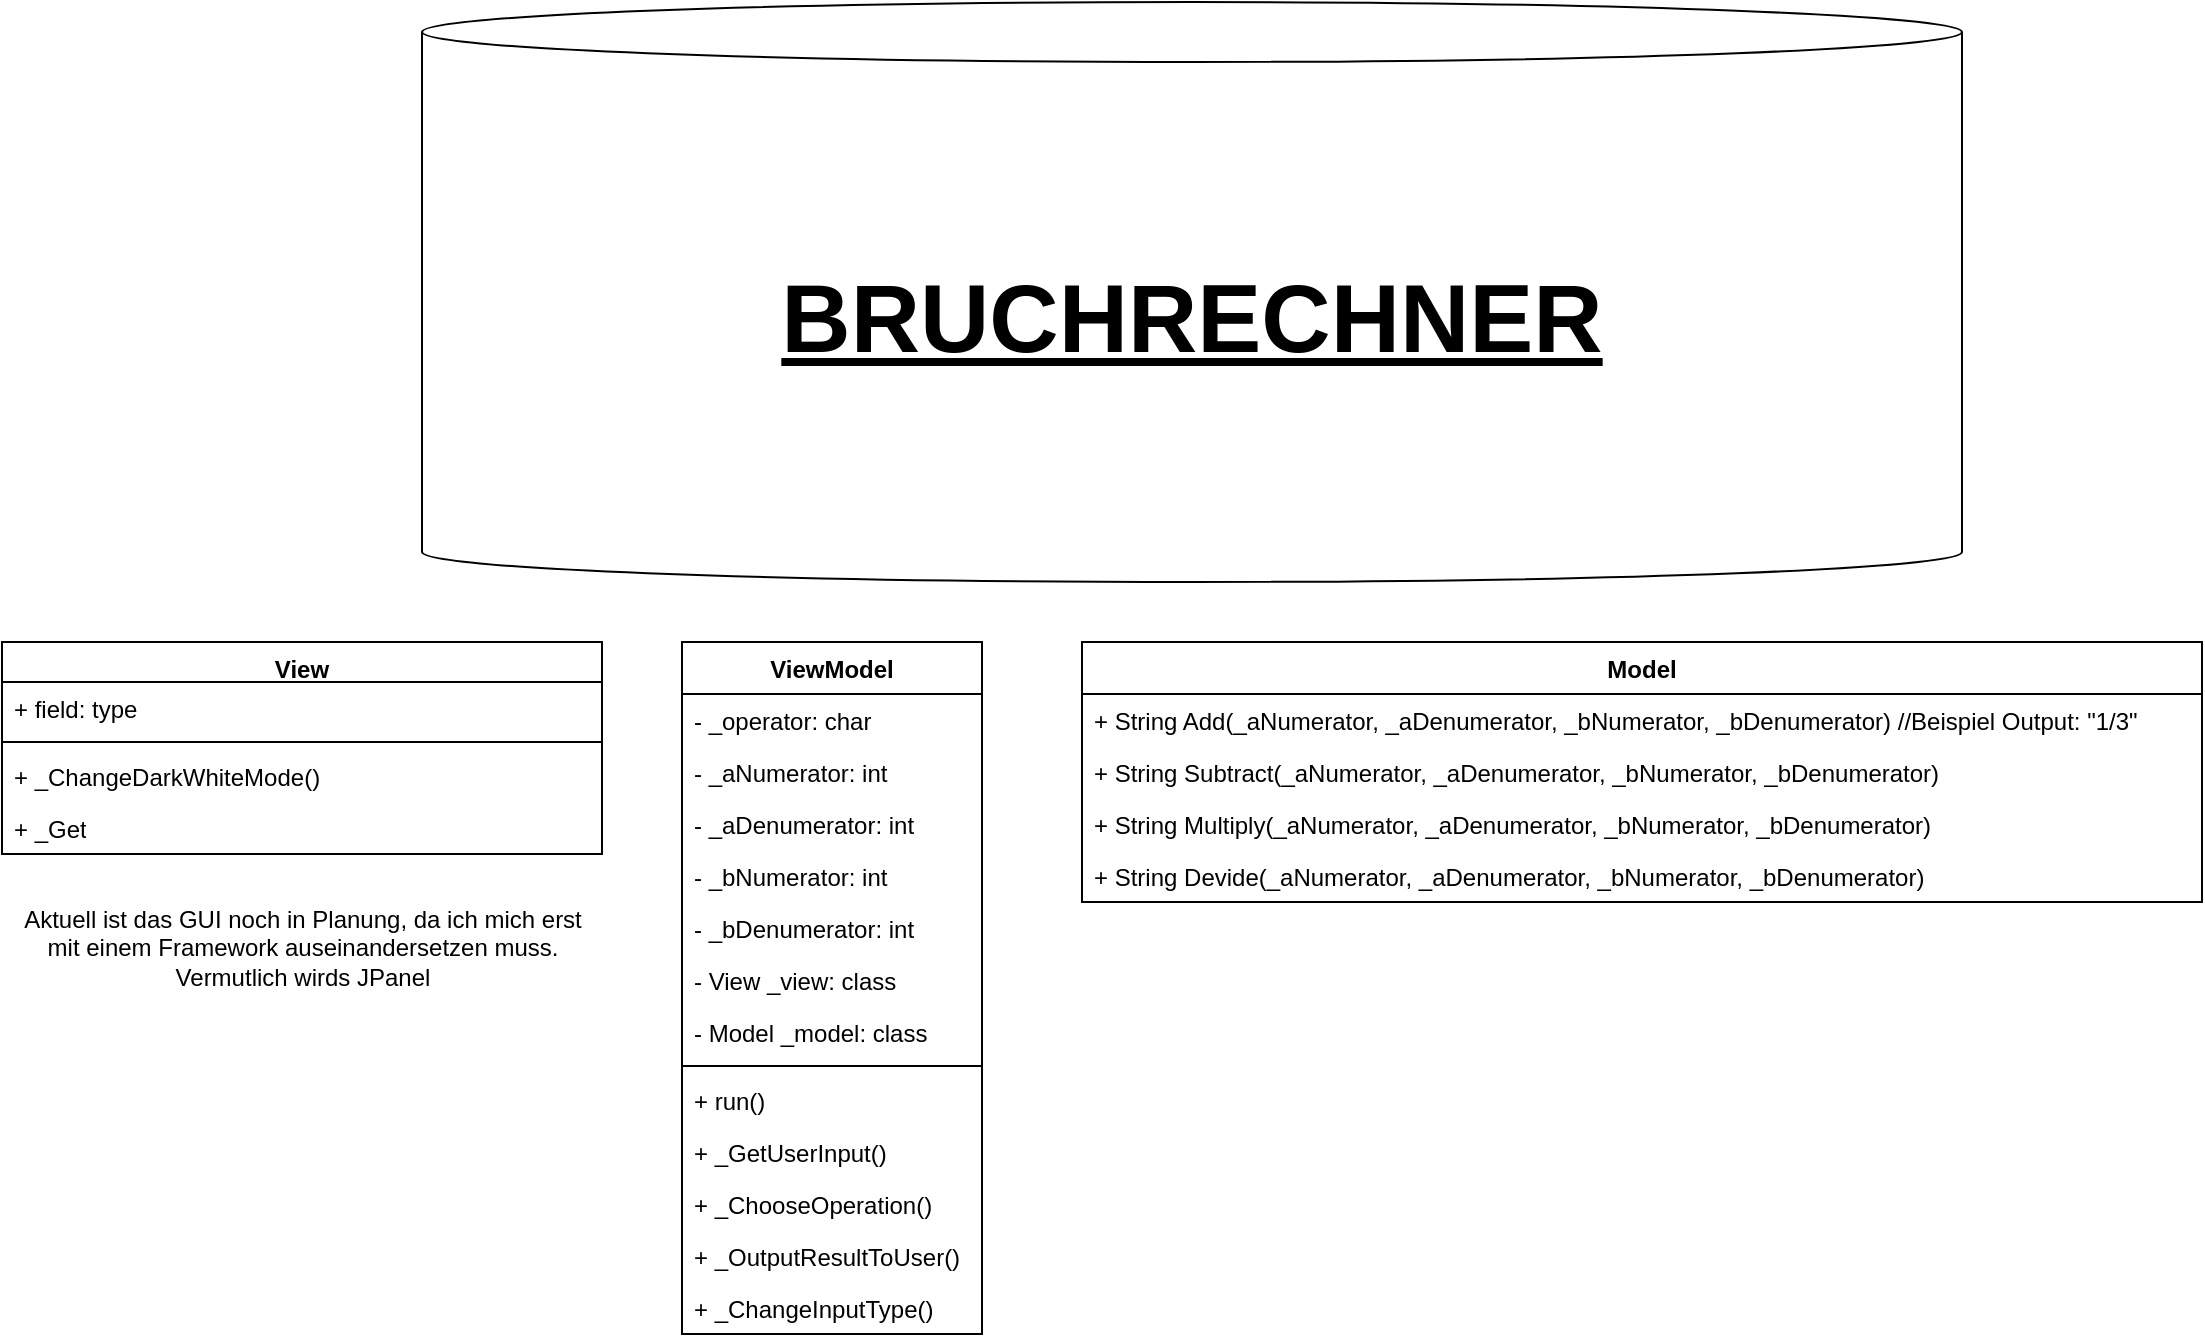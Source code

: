 <mxfile version="21.6.6" type="github">
  <diagram id="C5RBs43oDa-KdzZeNtuy" name="Page-1">
    <mxGraphModel dx="798" dy="988" grid="1" gridSize="10" guides="1" tooltips="1" connect="1" arrows="1" fold="1" page="1" pageScale="1" pageWidth="4681" pageHeight="3300" math="0" shadow="0">
      <root>
        <mxCell id="WIyWlLk6GJQsqaUBKTNV-0" />
        <mxCell id="WIyWlLk6GJQsqaUBKTNV-1" parent="WIyWlLk6GJQsqaUBKTNV-0" />
        <mxCell id="p-GFsPsFGfeXIm8vbsHW-0" value="View" style="swimlane;fontStyle=1;align=center;verticalAlign=top;childLayout=stackLayout;horizontal=1;startSize=20;horizontalStack=0;resizeParent=1;resizeParentMax=0;resizeLast=0;collapsible=1;marginBottom=0;whiteSpace=wrap;html=1;" parent="WIyWlLk6GJQsqaUBKTNV-1" vertex="1">
          <mxGeometry x="300" y="320" width="300" height="106" as="geometry" />
        </mxCell>
        <mxCell id="p-GFsPsFGfeXIm8vbsHW-1" value="+ field: type" style="text;strokeColor=none;fillColor=none;align=left;verticalAlign=top;spacingLeft=4;spacingRight=4;overflow=hidden;rotatable=0;points=[[0,0.5],[1,0.5]];portConstraint=eastwest;whiteSpace=wrap;html=1;" parent="p-GFsPsFGfeXIm8vbsHW-0" vertex="1">
          <mxGeometry y="20" width="300" height="26" as="geometry" />
        </mxCell>
        <mxCell id="p-GFsPsFGfeXIm8vbsHW-2" value="" style="line;strokeWidth=1;fillColor=none;align=left;verticalAlign=middle;spacingTop=-1;spacingLeft=3;spacingRight=3;rotatable=0;labelPosition=right;points=[];portConstraint=eastwest;strokeColor=inherit;" parent="p-GFsPsFGfeXIm8vbsHW-0" vertex="1">
          <mxGeometry y="46" width="300" height="8" as="geometry" />
        </mxCell>
        <mxCell id="p-GFsPsFGfeXIm8vbsHW-3" value="+ _ChangeDarkWhiteMode()" style="text;strokeColor=none;fillColor=none;align=left;verticalAlign=top;spacingLeft=4;spacingRight=4;overflow=hidden;rotatable=0;points=[[0,0.5],[1,0.5]];portConstraint=eastwest;whiteSpace=wrap;html=1;" parent="p-GFsPsFGfeXIm8vbsHW-0" vertex="1">
          <mxGeometry y="54" width="300" height="26" as="geometry" />
        </mxCell>
        <mxCell id="GqhxOihlaL3YjmrMIYbQ-4" value="+ _Get" style="text;strokeColor=none;fillColor=none;align=left;verticalAlign=top;spacingLeft=4;spacingRight=4;overflow=hidden;rotatable=0;points=[[0,0.5],[1,0.5]];portConstraint=eastwest;whiteSpace=wrap;html=1;" parent="p-GFsPsFGfeXIm8vbsHW-0" vertex="1">
          <mxGeometry y="80" width="300" height="26" as="geometry" />
        </mxCell>
        <mxCell id="p-GFsPsFGfeXIm8vbsHW-4" value="ViewModel&lt;br&gt;" style="swimlane;fontStyle=1;align=center;verticalAlign=top;childLayout=stackLayout;horizontal=1;startSize=26;horizontalStack=0;resizeParent=1;resizeParentMax=0;resizeLast=0;collapsible=1;marginBottom=0;whiteSpace=wrap;html=1;" parent="WIyWlLk6GJQsqaUBKTNV-1" vertex="1">
          <mxGeometry x="640" y="320" width="150" height="346" as="geometry" />
        </mxCell>
        <mxCell id="p-GFsPsFGfeXIm8vbsHW-5" value="- _operator: char" style="text;strokeColor=none;fillColor=none;align=left;verticalAlign=top;spacingLeft=4;spacingRight=4;overflow=hidden;rotatable=0;points=[[0,0.5],[1,0.5]];portConstraint=eastwest;whiteSpace=wrap;html=1;" parent="p-GFsPsFGfeXIm8vbsHW-4" vertex="1">
          <mxGeometry y="26" width="150" height="26" as="geometry" />
        </mxCell>
        <mxCell id="p-GFsPsFGfeXIm8vbsHW-16" value="- _aNumerator: int" style="text;strokeColor=none;fillColor=none;align=left;verticalAlign=top;spacingLeft=4;spacingRight=4;overflow=hidden;rotatable=0;points=[[0,0.5],[1,0.5]];portConstraint=eastwest;whiteSpace=wrap;html=1;" parent="p-GFsPsFGfeXIm8vbsHW-4" vertex="1">
          <mxGeometry y="52" width="150" height="26" as="geometry" />
        </mxCell>
        <mxCell id="p-GFsPsFGfeXIm8vbsHW-20" value="- _aDenumerator: int" style="text;strokeColor=none;fillColor=none;align=left;verticalAlign=top;spacingLeft=4;spacingRight=4;overflow=hidden;rotatable=0;points=[[0,0.5],[1,0.5]];portConstraint=eastwest;whiteSpace=wrap;html=1;" parent="p-GFsPsFGfeXIm8vbsHW-4" vertex="1">
          <mxGeometry y="78" width="150" height="26" as="geometry" />
        </mxCell>
        <mxCell id="p-GFsPsFGfeXIm8vbsHW-19" value="- _bNumerator: int" style="text;strokeColor=none;fillColor=none;align=left;verticalAlign=top;spacingLeft=4;spacingRight=4;overflow=hidden;rotatable=0;points=[[0,0.5],[1,0.5]];portConstraint=eastwest;whiteSpace=wrap;html=1;" parent="p-GFsPsFGfeXIm8vbsHW-4" vertex="1">
          <mxGeometry y="104" width="150" height="26" as="geometry" />
        </mxCell>
        <mxCell id="p-GFsPsFGfeXIm8vbsHW-18" value="- _bDenumerator: int" style="text;strokeColor=none;fillColor=none;align=left;verticalAlign=top;spacingLeft=4;spacingRight=4;overflow=hidden;rotatable=0;points=[[0,0.5],[1,0.5]];portConstraint=eastwest;whiteSpace=wrap;html=1;" parent="p-GFsPsFGfeXIm8vbsHW-4" vertex="1">
          <mxGeometry y="130" width="150" height="26" as="geometry" />
        </mxCell>
        <mxCell id="5vyyqxPs0H72lyM0jmUk-0" value="- View _view: class" style="text;strokeColor=none;fillColor=none;align=left;verticalAlign=top;spacingLeft=4;spacingRight=4;overflow=hidden;rotatable=0;points=[[0,0.5],[1,0.5]];portConstraint=eastwest;whiteSpace=wrap;html=1;" vertex="1" parent="p-GFsPsFGfeXIm8vbsHW-4">
          <mxGeometry y="156" width="150" height="26" as="geometry" />
        </mxCell>
        <mxCell id="5vyyqxPs0H72lyM0jmUk-1" value="- Model _model: class" style="text;strokeColor=none;fillColor=none;align=left;verticalAlign=top;spacingLeft=4;spacingRight=4;overflow=hidden;rotatable=0;points=[[0,0.5],[1,0.5]];portConstraint=eastwest;whiteSpace=wrap;html=1;" vertex="1" parent="p-GFsPsFGfeXIm8vbsHW-4">
          <mxGeometry y="182" width="150" height="26" as="geometry" />
        </mxCell>
        <mxCell id="p-GFsPsFGfeXIm8vbsHW-6" value="" style="line;strokeWidth=1;fillColor=none;align=left;verticalAlign=middle;spacingTop=-1;spacingLeft=3;spacingRight=3;rotatable=0;labelPosition=right;points=[];portConstraint=eastwest;strokeColor=inherit;" parent="p-GFsPsFGfeXIm8vbsHW-4" vertex="1">
          <mxGeometry y="208" width="150" height="8" as="geometry" />
        </mxCell>
        <mxCell id="p-GFsPsFGfeXIm8vbsHW-7" value="+ run()" style="text;strokeColor=none;fillColor=none;align=left;verticalAlign=top;spacingLeft=4;spacingRight=4;overflow=hidden;rotatable=0;points=[[0,0.5],[1,0.5]];portConstraint=eastwest;whiteSpace=wrap;html=1;" parent="p-GFsPsFGfeXIm8vbsHW-4" vertex="1">
          <mxGeometry y="216" width="150" height="26" as="geometry" />
        </mxCell>
        <mxCell id="p-GFsPsFGfeXIm8vbsHW-14" value="+ _GetUserInput()&lt;br&gt;&amp;nbsp;" style="text;strokeColor=none;fillColor=none;align=left;verticalAlign=top;spacingLeft=4;spacingRight=4;overflow=hidden;rotatable=0;points=[[0,0.5],[1,0.5]];portConstraint=eastwest;whiteSpace=wrap;html=1;" parent="p-GFsPsFGfeXIm8vbsHW-4" vertex="1">
          <mxGeometry y="242" width="150" height="26" as="geometry" />
        </mxCell>
        <mxCell id="p-GFsPsFGfeXIm8vbsHW-15" value="+ _ChooseOperation()" style="text;strokeColor=none;fillColor=none;align=left;verticalAlign=top;spacingLeft=4;spacingRight=4;overflow=hidden;rotatable=0;points=[[0,0.5],[1,0.5]];portConstraint=eastwest;whiteSpace=wrap;html=1;" parent="p-GFsPsFGfeXIm8vbsHW-4" vertex="1">
          <mxGeometry y="268" width="150" height="26" as="geometry" />
        </mxCell>
        <mxCell id="p-GFsPsFGfeXIm8vbsHW-13" value="+ _OutputResultToUser()&lt;br&gt;" style="text;strokeColor=none;fillColor=none;align=left;verticalAlign=top;spacingLeft=4;spacingRight=4;overflow=hidden;rotatable=0;points=[[0,0.5],[1,0.5]];portConstraint=eastwest;whiteSpace=wrap;html=1;" parent="p-GFsPsFGfeXIm8vbsHW-4" vertex="1">
          <mxGeometry y="294" width="150" height="26" as="geometry" />
        </mxCell>
        <mxCell id="p-GFsPsFGfeXIm8vbsHW-12" value="+ _ChangeInputType()" style="text;strokeColor=none;fillColor=none;align=left;verticalAlign=top;spacingLeft=4;spacingRight=4;overflow=hidden;rotatable=0;points=[[0,0.5],[1,0.5]];portConstraint=eastwest;whiteSpace=wrap;html=1;" parent="p-GFsPsFGfeXIm8vbsHW-4" vertex="1">
          <mxGeometry y="320" width="150" height="26" as="geometry" />
        </mxCell>
        <mxCell id="p-GFsPsFGfeXIm8vbsHW-8" value="Model" style="swimlane;fontStyle=1;align=center;verticalAlign=top;childLayout=stackLayout;horizontal=1;startSize=26;horizontalStack=0;resizeParent=1;resizeParentMax=0;resizeLast=0;collapsible=1;marginBottom=0;whiteSpace=wrap;html=1;" parent="WIyWlLk6GJQsqaUBKTNV-1" vertex="1">
          <mxGeometry x="840" y="320" width="560" height="130" as="geometry" />
        </mxCell>
        <mxCell id="p-GFsPsFGfeXIm8vbsHW-11" value="+ String Add(_aNumerator, _aDenumerator, _bNumerator, _bDenumerator) //Beispiel Output: &quot;1/3&quot;" style="text;strokeColor=none;fillColor=none;align=left;verticalAlign=top;spacingLeft=4;spacingRight=4;overflow=hidden;rotatable=0;points=[[0,0.5],[1,0.5]];portConstraint=eastwest;whiteSpace=wrap;html=1;" parent="p-GFsPsFGfeXIm8vbsHW-8" vertex="1">
          <mxGeometry y="26" width="560" height="26" as="geometry" />
        </mxCell>
        <mxCell id="GqhxOihlaL3YjmrMIYbQ-0" value="+ String Subtract(_aNumerator, _aDenumerator, _bNumerator, _bDenumerator)" style="text;strokeColor=none;fillColor=none;align=left;verticalAlign=top;spacingLeft=4;spacingRight=4;overflow=hidden;rotatable=0;points=[[0,0.5],[1,0.5]];portConstraint=eastwest;whiteSpace=wrap;html=1;" parent="p-GFsPsFGfeXIm8vbsHW-8" vertex="1">
          <mxGeometry y="52" width="560" height="26" as="geometry" />
        </mxCell>
        <mxCell id="GqhxOihlaL3YjmrMIYbQ-1" value="+ String Multiply(_aNumerator, _aDenumerator, _bNumerator, _bDenumerator)" style="text;strokeColor=none;fillColor=none;align=left;verticalAlign=top;spacingLeft=4;spacingRight=4;overflow=hidden;rotatable=0;points=[[0,0.5],[1,0.5]];portConstraint=eastwest;whiteSpace=wrap;html=1;" parent="p-GFsPsFGfeXIm8vbsHW-8" vertex="1">
          <mxGeometry y="78" width="560" height="26" as="geometry" />
        </mxCell>
        <mxCell id="GqhxOihlaL3YjmrMIYbQ-2" value="+ String Devide(_aNumerator, _aDenumerator, _bNumerator, _bDenumerator)" style="text;strokeColor=none;fillColor=none;align=left;verticalAlign=top;spacingLeft=4;spacingRight=4;overflow=hidden;rotatable=0;points=[[0,0.5],[1,0.5]];portConstraint=eastwest;whiteSpace=wrap;html=1;" parent="p-GFsPsFGfeXIm8vbsHW-8" vertex="1">
          <mxGeometry y="104" width="560" height="26" as="geometry" />
        </mxCell>
        <mxCell id="GqhxOihlaL3YjmrMIYbQ-3" value="&lt;font style=&quot;font-size: 48px;&quot;&gt;&lt;b&gt;&lt;u&gt;BRUCHRECHNER&lt;/u&gt;&lt;/b&gt;&lt;/font&gt;" style="shape=cylinder3;whiteSpace=wrap;html=1;boundedLbl=1;backgroundOutline=1;size=15;" parent="WIyWlLk6GJQsqaUBKTNV-1" vertex="1">
          <mxGeometry x="510" width="770" height="290" as="geometry" />
        </mxCell>
        <mxCell id="5vyyqxPs0H72lyM0jmUk-3" value="Aktuell ist das GUI noch in Planung, da ich mich erst &lt;br&gt;mit einem Framework auseinandersetzen muss.&lt;br&gt;Vermutlich wirds JPanel" style="text;html=1;align=center;verticalAlign=middle;resizable=0;points=[];autosize=1;strokeColor=none;fillColor=none;" vertex="1" parent="WIyWlLk6GJQsqaUBKTNV-1">
          <mxGeometry x="300" y="443" width="300" height="60" as="geometry" />
        </mxCell>
      </root>
    </mxGraphModel>
  </diagram>
</mxfile>
